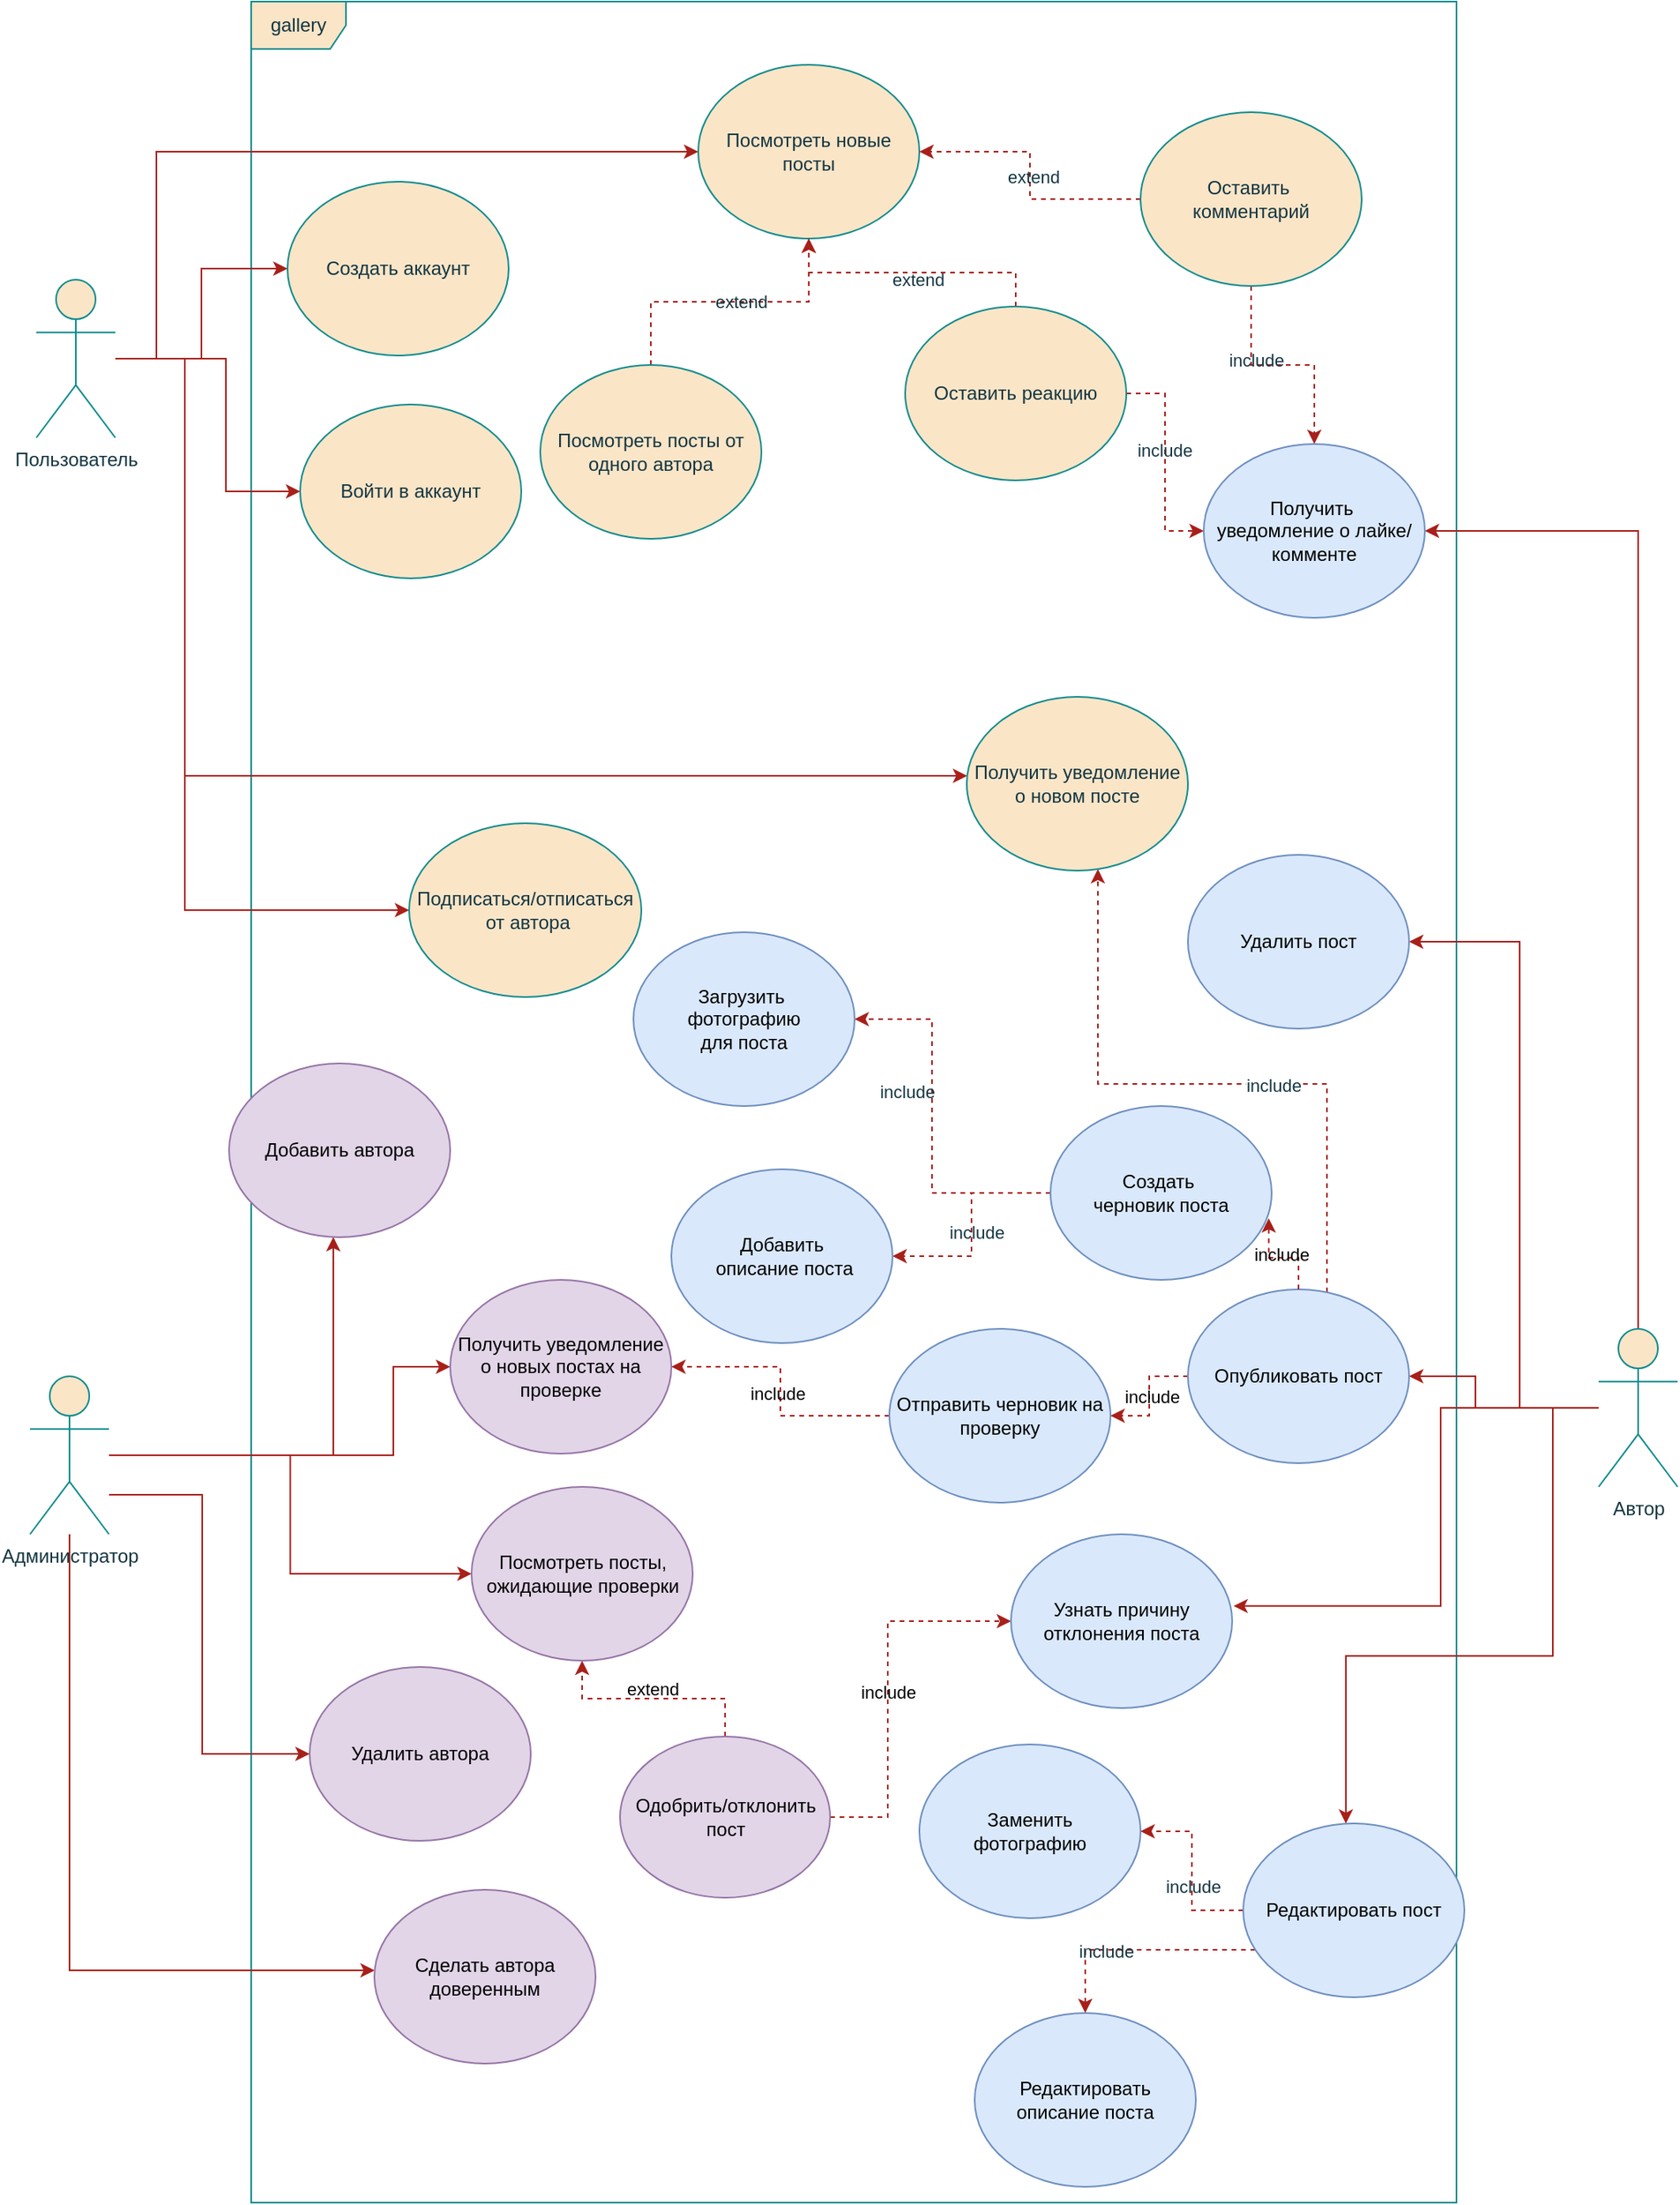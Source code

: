 <mxfile version="27.0.2">
  <diagram name="Page-1" id="oFOOEp3UU2TYJ0i6h3ON">
    <mxGraphModel dx="2192" dy="2088" grid="0" gridSize="10" guides="1" tooltips="1" connect="1" arrows="1" fold="1" page="1" pageScale="1" pageWidth="850" pageHeight="1100" math="0" shadow="0">
      <root>
        <mxCell id="0" />
        <mxCell id="1" parent="0" />
        <mxCell id="cEDViqXbyDxd-aa2Sm5a-1" value="gallery" style="shape=umlFrame;whiteSpace=wrap;html=1;pointerEvents=0;labelBackgroundColor=none;fillColor=#FAE5C7;strokeColor=#0F8B8D;fontColor=#143642;" parent="1" vertex="1">
          <mxGeometry x="-123" y="-100" width="763" height="1393" as="geometry" />
        </mxCell>
        <mxCell id="cEDViqXbyDxd-aa2Sm5a-2" value="Посмотреть новые посты" style="ellipse;whiteSpace=wrap;html=1;labelBackgroundColor=none;fillColor=#FAE5C7;strokeColor=#0F8B8D;fontColor=#143642;" parent="1" vertex="1">
          <mxGeometry x="160" y="-60" width="140" height="110" as="geometry" />
        </mxCell>
        <mxCell id="nFBgVGXP9jHNavNQWdns-4" style="edgeStyle=orthogonalEdgeStyle;rounded=0;orthogonalLoop=1;jettySize=auto;html=1;labelBackgroundColor=none;strokeColor=#A8201A;fontColor=default;dashed=1;" parent="1" source="cEDViqXbyDxd-aa2Sm5a-3" target="cEDViqXbyDxd-aa2Sm5a-2" edge="1">
          <mxGeometry relative="1" as="geometry" />
        </mxCell>
        <mxCell id="nFBgVGXP9jHNavNQWdns-5" value="extend" style="edgeLabel;html=1;align=center;verticalAlign=middle;resizable=0;points=[];labelBackgroundColor=none;fontColor=#143642;" parent="nFBgVGXP9jHNavNQWdns-4" vertex="1" connectable="0">
          <mxGeometry x="0.077" relative="1" as="geometry">
            <mxPoint as="offset" />
          </mxGeometry>
        </mxCell>
        <mxCell id="cEDViqXbyDxd-aa2Sm5a-3" value="Посмотреть посты от одного автора" style="ellipse;whiteSpace=wrap;html=1;labelBackgroundColor=none;fillColor=#FAE5C7;strokeColor=#0F8B8D;fontColor=#143642;" parent="1" vertex="1">
          <mxGeometry x="60" y="130" width="140" height="110" as="geometry" />
        </mxCell>
        <mxCell id="nFBgVGXP9jHNavNQWdns-8" style="edgeStyle=orthogonalEdgeStyle;rounded=0;orthogonalLoop=1;jettySize=auto;html=1;labelBackgroundColor=none;strokeColor=#A8201A;fontColor=default;dashed=1;" parent="1" source="cEDViqXbyDxd-aa2Sm5a-4" target="nFBgVGXP9jHNavNQWdns-6" edge="1">
          <mxGeometry relative="1" as="geometry">
            <Array as="points">
              <mxPoint x="308" y="654" />
              <mxPoint x="308" y="544" />
            </Array>
          </mxGeometry>
        </mxCell>
        <mxCell id="nFBgVGXP9jHNavNQWdns-9" value="include" style="edgeLabel;html=1;align=center;verticalAlign=middle;resizable=0;points=[];labelBackgroundColor=none;fontColor=#143642;" parent="nFBgVGXP9jHNavNQWdns-8" vertex="1" connectable="0">
          <mxGeometry x="0.069" y="-1" relative="1" as="geometry">
            <mxPoint x="-17" y="-14" as="offset" />
          </mxGeometry>
        </mxCell>
        <mxCell id="nFBgVGXP9jHNavNQWdns-11" style="edgeStyle=orthogonalEdgeStyle;rounded=0;orthogonalLoop=1;jettySize=auto;html=1;labelBackgroundColor=none;strokeColor=#A8201A;fontColor=default;dashed=1;" parent="1" source="cEDViqXbyDxd-aa2Sm5a-4" target="nFBgVGXP9jHNavNQWdns-10" edge="1">
          <mxGeometry relative="1" as="geometry" />
        </mxCell>
        <mxCell id="nFBgVGXP9jHNavNQWdns-12" value="include" style="edgeLabel;html=1;align=center;verticalAlign=middle;resizable=0;points=[];labelBackgroundColor=none;fontColor=#143642;" parent="nFBgVGXP9jHNavNQWdns-11" vertex="1" connectable="0">
          <mxGeometry x="0.069" y="3" relative="1" as="geometry">
            <mxPoint as="offset" />
          </mxGeometry>
        </mxCell>
        <mxCell id="nFBgVGXP9jHNavNQWdns-31" style="edgeStyle=orthogonalEdgeStyle;rounded=0;orthogonalLoop=1;jettySize=auto;html=1;strokeColor=#A8201A;fontColor=#143642;fillColor=#FAE5C7;dashed=1;" parent="1" source="wp1yp18Xr8gA60K6u6tG-16" target="nFBgVGXP9jHNavNQWdns-29" edge="1">
          <mxGeometry relative="1" as="geometry">
            <Array as="points">
              <mxPoint x="558" y="585" />
              <mxPoint x="413" y="585" />
            </Array>
          </mxGeometry>
        </mxCell>
        <mxCell id="nFBgVGXP9jHNavNQWdns-32" value="include" style="edgeLabel;html=1;align=center;verticalAlign=middle;resizable=0;points=[];strokeColor=#0F8B8D;fontColor=#143642;fillColor=#FAE5C7;" parent="nFBgVGXP9jHNavNQWdns-31" vertex="1" connectable="0">
          <mxGeometry x="-0.193" y="1" relative="1" as="geometry">
            <mxPoint as="offset" />
          </mxGeometry>
        </mxCell>
        <mxCell id="cEDViqXbyDxd-aa2Sm5a-4" value="Создать&amp;nbsp;&lt;div&gt;черновик поста&lt;/div&gt;" style="ellipse;whiteSpace=wrap;html=1;labelBackgroundColor=none;fillColor=#dae8fc;strokeColor=#6c8ebf;" parent="1" vertex="1">
          <mxGeometry x="383" y="599" width="140" height="110" as="geometry" />
        </mxCell>
        <mxCell id="nFBgVGXP9jHNavNQWdns-14" style="edgeStyle=orthogonalEdgeStyle;rounded=0;orthogonalLoop=1;jettySize=auto;html=1;labelBackgroundColor=none;strokeColor=#A8201A;fontColor=default;dashed=1;" parent="1" source="cEDViqXbyDxd-aa2Sm5a-5" target="nFBgVGXP9jHNavNQWdns-13" edge="1">
          <mxGeometry relative="1" as="geometry" />
        </mxCell>
        <mxCell id="nFBgVGXP9jHNavNQWdns-15" value="include" style="edgeLabel;html=1;align=center;verticalAlign=middle;resizable=0;points=[];labelBackgroundColor=none;fontColor=#143642;" parent="nFBgVGXP9jHNavNQWdns-14" vertex="1" connectable="0">
          <mxGeometry x="-0.176" relative="1" as="geometry">
            <mxPoint as="offset" />
          </mxGeometry>
        </mxCell>
        <mxCell id="nFBgVGXP9jHNavNQWdns-16" style="edgeStyle=orthogonalEdgeStyle;rounded=0;orthogonalLoop=1;jettySize=auto;html=1;labelBackgroundColor=none;strokeColor=#A8201A;fontColor=default;dashed=1;" parent="1" source="cEDViqXbyDxd-aa2Sm5a-5" target="cEDViqXbyDxd-aa2Sm5a-6" edge="1">
          <mxGeometry relative="1" as="geometry">
            <Array as="points">
              <mxPoint x="405" y="1133" />
            </Array>
          </mxGeometry>
        </mxCell>
        <mxCell id="nFBgVGXP9jHNavNQWdns-17" value="include" style="edgeLabel;html=1;align=center;verticalAlign=middle;resizable=0;points=[];labelBackgroundColor=none;fontColor=#143642;" parent="nFBgVGXP9jHNavNQWdns-16" vertex="1" connectable="0">
          <mxGeometry x="0.277" y="1" relative="1" as="geometry">
            <mxPoint as="offset" />
          </mxGeometry>
        </mxCell>
        <mxCell id="cEDViqXbyDxd-aa2Sm5a-5" value="Редактировать пост" style="ellipse;whiteSpace=wrap;html=1;labelBackgroundColor=none;fillColor=#dae8fc;strokeColor=#6c8ebf;" parent="1" vertex="1">
          <mxGeometry x="505" y="1053" width="140" height="110" as="geometry" />
        </mxCell>
        <mxCell id="cEDViqXbyDxd-aa2Sm5a-6" value="Редактировать описание поста" style="ellipse;whiteSpace=wrap;html=1;labelBackgroundColor=none;fillColor=#dae8fc;strokeColor=#6c8ebf;" parent="1" vertex="1">
          <mxGeometry x="335" y="1173" width="140" height="110" as="geometry" />
        </mxCell>
        <mxCell id="cEDViqXbyDxd-aa2Sm5a-7" value="Добавить автора" style="ellipse;whiteSpace=wrap;html=1;labelBackgroundColor=none;fillColor=#e1d5e7;strokeColor=#9673a6;" parent="1" vertex="1">
          <mxGeometry x="-137" y="572" width="140" height="110" as="geometry" />
        </mxCell>
        <mxCell id="cEDViqXbyDxd-aa2Sm5a-11" style="edgeStyle=orthogonalEdgeStyle;rounded=0;orthogonalLoop=1;jettySize=auto;html=1;entryX=0;entryY=0.5;entryDx=0;entryDy=0;strokeColor=#A8201A;fontColor=default;fillColor=#FAE5C7;labelBackgroundColor=none;" parent="1" source="cEDViqXbyDxd-aa2Sm5a-8" target="cEDViqXbyDxd-aa2Sm5a-2" edge="1">
          <mxGeometry relative="1" as="geometry">
            <Array as="points">
              <mxPoint x="-183" y="126" />
              <mxPoint x="-183" y="-5" />
            </Array>
          </mxGeometry>
        </mxCell>
        <mxCell id="nFBgVGXP9jHNavNQWdns-28" style="edgeStyle=orthogonalEdgeStyle;rounded=0;orthogonalLoop=1;jettySize=auto;html=1;entryX=0;entryY=0.5;entryDx=0;entryDy=0;labelBackgroundColor=none;strokeColor=#A8201A;fontColor=default;" parent="1" source="cEDViqXbyDxd-aa2Sm5a-8" target="nFBgVGXP9jHNavNQWdns-27" edge="1">
          <mxGeometry relative="1" as="geometry">
            <Array as="points">
              <mxPoint x="-165" y="126" />
              <mxPoint x="-165" y="475" />
            </Array>
          </mxGeometry>
        </mxCell>
        <mxCell id="nFBgVGXP9jHNavNQWdns-30" style="edgeStyle=orthogonalEdgeStyle;rounded=0;orthogonalLoop=1;jettySize=auto;html=1;labelBackgroundColor=none;strokeColor=#A8201A;fontColor=default;" parent="1" source="cEDViqXbyDxd-aa2Sm5a-8" target="nFBgVGXP9jHNavNQWdns-29" edge="1">
          <mxGeometry relative="1" as="geometry">
            <Array as="points">
              <mxPoint x="-165" y="126" />
              <mxPoint x="-165" y="390" />
            </Array>
          </mxGeometry>
        </mxCell>
        <mxCell id="wp1yp18Xr8gA60K6u6tG-4" style="edgeStyle=orthogonalEdgeStyle;rounded=0;orthogonalLoop=1;jettySize=auto;html=1;strokeColor=#A8201A;align=center;verticalAlign=middle;fontFamily=Helvetica;fontSize=11;fontColor=default;labelBackgroundColor=none;endArrow=classic;fillColor=#FAE5C7;" edge="1" parent="1" source="cEDViqXbyDxd-aa2Sm5a-8" target="wp1yp18Xr8gA60K6u6tG-3">
          <mxGeometry relative="1" as="geometry" />
        </mxCell>
        <mxCell id="wp1yp18Xr8gA60K6u6tG-5" style="edgeStyle=orthogonalEdgeStyle;rounded=0;orthogonalLoop=1;jettySize=auto;html=1;strokeColor=#A8201A;align=center;verticalAlign=middle;fontFamily=Helvetica;fontSize=11;fontColor=default;labelBackgroundColor=none;endArrow=classic;fillColor=#FAE5C7;" edge="1" parent="1" source="cEDViqXbyDxd-aa2Sm5a-8" target="wp1yp18Xr8gA60K6u6tG-2">
          <mxGeometry relative="1" as="geometry">
            <Array as="points">
              <mxPoint x="-139" y="126" />
              <mxPoint x="-139" y="210" />
            </Array>
          </mxGeometry>
        </mxCell>
        <mxCell id="cEDViqXbyDxd-aa2Sm5a-8" value="Пользователь" style="shape=umlActor;verticalLabelPosition=bottom;verticalAlign=top;html=1;outlineConnect=0;labelBackgroundColor=none;fillColor=#FAE5C7;strokeColor=#0F8B8D;fontColor=#143642;" parent="1" vertex="1">
          <mxGeometry x="-259" y="76" width="50" height="100" as="geometry" />
        </mxCell>
        <mxCell id="cEDViqXbyDxd-aa2Sm5a-13" style="edgeStyle=orthogonalEdgeStyle;rounded=0;orthogonalLoop=1;jettySize=auto;html=1;strokeColor=#A8201A;fontColor=default;fillColor=#FAE5C7;labelBackgroundColor=none;entryX=1;entryY=0.5;entryDx=0;entryDy=0;" parent="1" source="cEDViqXbyDxd-aa2Sm5a-9" target="wp1yp18Xr8gA60K6u6tG-16" edge="1">
          <mxGeometry relative="1" as="geometry">
            <Array as="points">
              <mxPoint x="652" y="790" />
              <mxPoint x="652" y="770" />
            </Array>
          </mxGeometry>
        </mxCell>
        <mxCell id="cEDViqXbyDxd-aa2Sm5a-14" style="edgeStyle=orthogonalEdgeStyle;rounded=0;orthogonalLoop=1;jettySize=auto;html=1;strokeColor=#A8201A;fontColor=default;fillColor=#FAE5C7;labelBackgroundColor=none;" parent="1" source="cEDViqXbyDxd-aa2Sm5a-9" target="cEDViqXbyDxd-aa2Sm5a-5" edge="1">
          <mxGeometry relative="1" as="geometry">
            <Array as="points">
              <mxPoint x="701" y="790" />
              <mxPoint x="701" y="947" />
              <mxPoint x="570" y="947" />
            </Array>
          </mxGeometry>
        </mxCell>
        <mxCell id="cEDViqXbyDxd-aa2Sm5a-21" style="edgeStyle=orthogonalEdgeStyle;rounded=0;orthogonalLoop=1;jettySize=auto;html=1;entryX=1;entryY=0.5;entryDx=0;entryDy=0;strokeColor=#A8201A;fontColor=default;fillColor=#FAE5C7;labelBackgroundColor=none;" parent="1" source="cEDViqXbyDxd-aa2Sm5a-9" target="cEDViqXbyDxd-aa2Sm5a-19" edge="1">
          <mxGeometry relative="1" as="geometry">
            <Array as="points">
              <mxPoint x="680" y="790" />
              <mxPoint x="680" y="495" />
            </Array>
          </mxGeometry>
        </mxCell>
        <mxCell id="nFBgVGXP9jHNavNQWdns-26" style="edgeStyle=orthogonalEdgeStyle;rounded=0;orthogonalLoop=1;jettySize=auto;html=1;labelBackgroundColor=none;strokeColor=#A8201A;fontColor=default;" parent="1" source="cEDViqXbyDxd-aa2Sm5a-9" target="nFBgVGXP9jHNavNQWdns-21" edge="1">
          <mxGeometry relative="1" as="geometry">
            <Array as="points">
              <mxPoint x="755" y="235" />
            </Array>
          </mxGeometry>
        </mxCell>
        <mxCell id="cEDViqXbyDxd-aa2Sm5a-9" value="Автор&lt;span style=&quot;color: rgba(0, 0, 0, 0); font-family: monospace; font-size: 0px; text-align: start;&quot;&gt;%3CmxGraphModel%3E%3Croot%3E%3CmxCell%20id%3D%220%22%2F%3E%3CmxCell%20id%3D%221%22%20parent%3D%220%22%2F%3E%3CmxCell%20id%3D%222%22%20value%3D%22%D0%9F%D0%BE%D0%BB%D1%8C%D0%B7%D0%BE%D0%B2%D0%B0%D1%82%D0%B5%D0%BB%D1%8C%22%20style%3D%22shape%3DumlActor%3BverticalLabelPosition%3Dbottom%3BverticalAlign%3Dtop%3Bhtml%3D1%3BoutlineConnect%3D0%3B%22%20vertex%3D%221%22%20parent%3D%221%22%3E%3CmxGeometry%20x%3D%22-110%22%20y%3D%22220%22%20width%3D%2250%22%20height%3D%22100%22%20as%3D%22geometry%22%2F%3E%3C%2FmxCell%3E%3C%2Froot%3E%3C%2FmxGraphModel%3E&lt;/span&gt;" style="shape=umlActor;verticalLabelPosition=bottom;verticalAlign=top;html=1;outlineConnect=0;labelBackgroundColor=none;fillColor=#FAE5C7;strokeColor=#0F8B8D;fontColor=#143642;" parent="1" vertex="1">
          <mxGeometry x="730" y="740" width="50" height="100" as="geometry" />
        </mxCell>
        <mxCell id="cEDViqXbyDxd-aa2Sm5a-16" style="edgeStyle=orthogonalEdgeStyle;rounded=0;orthogonalLoop=1;jettySize=auto;html=1;strokeColor=#A8201A;fontColor=default;fillColor=#FAE5C7;labelBackgroundColor=none;" parent="1" source="cEDViqXbyDxd-aa2Sm5a-10" target="cEDViqXbyDxd-aa2Sm5a-7" edge="1">
          <mxGeometry relative="1" as="geometry">
            <Array as="points">
              <mxPoint x="-71" y="820" />
            </Array>
          </mxGeometry>
        </mxCell>
        <mxCell id="wp1yp18Xr8gA60K6u6tG-10" style="edgeStyle=orthogonalEdgeStyle;rounded=0;orthogonalLoop=1;jettySize=auto;html=1;strokeColor=#A8201A;align=center;verticalAlign=middle;fontFamily=Helvetica;fontSize=11;fontColor=default;labelBackgroundColor=none;endArrow=classic;fillColor=#FAE5C7;" edge="1" parent="1" source="cEDViqXbyDxd-aa2Sm5a-10" target="wp1yp18Xr8gA60K6u6tG-9">
          <mxGeometry relative="1" as="geometry" />
        </mxCell>
        <mxCell id="wp1yp18Xr8gA60K6u6tG-23" style="edgeStyle=orthogonalEdgeStyle;shape=connector;rounded=0;orthogonalLoop=1;jettySize=auto;html=1;strokeColor=#A8201A;align=center;verticalAlign=middle;fontFamily=Helvetica;fontSize=11;fontColor=default;labelBackgroundColor=none;endArrow=classic;fillColor=#FAE5C7;" edge="1" parent="1" source="cEDViqXbyDxd-aa2Sm5a-10" target="wp1yp18Xr8gA60K6u6tG-21">
          <mxGeometry relative="1" as="geometry">
            <Array as="points">
              <mxPoint x="-33" y="820" />
              <mxPoint x="-33" y="764" />
            </Array>
          </mxGeometry>
        </mxCell>
        <mxCell id="wp1yp18Xr8gA60K6u6tG-30" style="edgeStyle=orthogonalEdgeStyle;shape=connector;rounded=0;orthogonalLoop=1;jettySize=auto;html=1;strokeColor=#A8201A;align=center;verticalAlign=middle;fontFamily=Helvetica;fontSize=11;fontColor=default;labelBackgroundColor=none;endArrow=classic;fillColor=#FAE5C7;" edge="1" parent="1" source="cEDViqXbyDxd-aa2Sm5a-10" target="wp1yp18Xr8gA60K6u6tG-29">
          <mxGeometry relative="1" as="geometry">
            <Array as="points">
              <mxPoint x="-238" y="1146" />
            </Array>
          </mxGeometry>
        </mxCell>
        <mxCell id="cEDViqXbyDxd-aa2Sm5a-10" value="Администратор" style="shape=umlActor;verticalLabelPosition=bottom;verticalAlign=top;html=1;outlineConnect=0;labelBackgroundColor=none;fillColor=#FAE5C7;strokeColor=#0F8B8D;fontColor=#143642;" parent="1" vertex="1">
          <mxGeometry x="-263" y="770" width="50" height="100" as="geometry" />
        </mxCell>
        <mxCell id="cEDViqXbyDxd-aa2Sm5a-17" value="Удалить автора" style="ellipse;whiteSpace=wrap;html=1;labelBackgroundColor=none;fillColor=#e1d5e7;strokeColor=#9673a6;" parent="1" vertex="1">
          <mxGeometry x="-86" y="954" width="140" height="110" as="geometry" />
        </mxCell>
        <mxCell id="cEDViqXbyDxd-aa2Sm5a-18" style="edgeStyle=orthogonalEdgeStyle;rounded=0;orthogonalLoop=1;jettySize=auto;html=1;strokeColor=#A8201A;fontColor=default;fillColor=#FAE5C7;labelBackgroundColor=none;" parent="1" source="cEDViqXbyDxd-aa2Sm5a-10" target="cEDViqXbyDxd-aa2Sm5a-17" edge="1">
          <mxGeometry relative="1" as="geometry">
            <mxPoint x="10" y="840" as="sourcePoint" />
            <mxPoint x="170" y="775" as="targetPoint" />
            <Array as="points">
              <mxPoint x="-154" y="845" />
              <mxPoint x="-154" y="1009" />
            </Array>
          </mxGeometry>
        </mxCell>
        <mxCell id="cEDViqXbyDxd-aa2Sm5a-19" value="Удалить пост" style="ellipse;whiteSpace=wrap;html=1;labelBackgroundColor=none;fillColor=#dae8fc;strokeColor=#6c8ebf;" parent="1" vertex="1">
          <mxGeometry x="470" y="440" width="140" height="110" as="geometry" />
        </mxCell>
        <mxCell id="nFBgVGXP9jHNavNQWdns-2" style="edgeStyle=orthogonalEdgeStyle;rounded=0;orthogonalLoop=1;jettySize=auto;html=1;labelBackgroundColor=none;strokeColor=#A8201A;fontColor=default;dashed=1;" parent="1" source="nFBgVGXP9jHNavNQWdns-1" target="cEDViqXbyDxd-aa2Sm5a-2" edge="1">
          <mxGeometry relative="1" as="geometry" />
        </mxCell>
        <mxCell id="nFBgVGXP9jHNavNQWdns-3" value="extend" style="edgeLabel;html=1;align=center;verticalAlign=middle;resizable=0;points=[];labelBackgroundColor=none;fontColor=#143642;" parent="nFBgVGXP9jHNavNQWdns-2" vertex="1" connectable="0">
          <mxGeometry x="-0.007" y="-2" relative="1" as="geometry">
            <mxPoint as="offset" />
          </mxGeometry>
        </mxCell>
        <mxCell id="nFBgVGXP9jHNavNQWdns-23" style="edgeStyle=orthogonalEdgeStyle;rounded=0;orthogonalLoop=1;jettySize=auto;html=1;labelBackgroundColor=none;strokeColor=#A8201A;fontColor=default;dashed=1;" parent="1" source="nFBgVGXP9jHNavNQWdns-1" target="nFBgVGXP9jHNavNQWdns-21" edge="1">
          <mxGeometry relative="1" as="geometry" />
        </mxCell>
        <mxCell id="nFBgVGXP9jHNavNQWdns-24" value="include" style="edgeLabel;html=1;align=center;verticalAlign=middle;resizable=0;points=[];labelBackgroundColor=none;fontColor=#143642;" parent="nFBgVGXP9jHNavNQWdns-23" vertex="1" connectable="0">
          <mxGeometry x="-0.243" y="3" relative="1" as="geometry">
            <mxPoint as="offset" />
          </mxGeometry>
        </mxCell>
        <mxCell id="nFBgVGXP9jHNavNQWdns-1" value="Оставить&amp;nbsp;&lt;div&gt;комментарий&lt;/div&gt;" style="ellipse;whiteSpace=wrap;html=1;labelBackgroundColor=none;fillColor=#FAE5C7;strokeColor=#0F8B8D;fontColor=#143642;" parent="1" vertex="1">
          <mxGeometry x="440" y="-30" width="140" height="110" as="geometry" />
        </mxCell>
        <mxCell id="nFBgVGXP9jHNavNQWdns-6" value="Загрузить&amp;nbsp;&lt;div&gt;фотографию&lt;/div&gt;&lt;div&gt;для поста&lt;/div&gt;" style="ellipse;whiteSpace=wrap;html=1;labelBackgroundColor=none;fillColor=#dae8fc;strokeColor=#6c8ebf;" parent="1" vertex="1">
          <mxGeometry x="119" y="489" width="140" height="110" as="geometry" />
        </mxCell>
        <mxCell id="nFBgVGXP9jHNavNQWdns-10" value="Добавить&lt;div&gt;&amp;nbsp;описание поста&lt;/div&gt;" style="ellipse;whiteSpace=wrap;html=1;labelBackgroundColor=none;fillColor=#dae8fc;strokeColor=#6c8ebf;" parent="1" vertex="1">
          <mxGeometry x="143" y="639" width="140" height="110" as="geometry" />
        </mxCell>
        <mxCell id="nFBgVGXP9jHNavNQWdns-13" value="Заменить&lt;div&gt;фотографию&lt;/div&gt;" style="ellipse;whiteSpace=wrap;html=1;labelBackgroundColor=none;fillColor=#dae8fc;strokeColor=#6c8ebf;" parent="1" vertex="1">
          <mxGeometry x="300" y="1003" width="140" height="110" as="geometry" />
        </mxCell>
        <mxCell id="nFBgVGXP9jHNavNQWdns-19" style="edgeStyle=orthogonalEdgeStyle;rounded=0;orthogonalLoop=1;jettySize=auto;html=1;labelBackgroundColor=none;strokeColor=#A8201A;fontColor=default;dashed=1;" parent="1" source="nFBgVGXP9jHNavNQWdns-18" target="cEDViqXbyDxd-aa2Sm5a-2" edge="1">
          <mxGeometry relative="1" as="geometry" />
        </mxCell>
        <mxCell id="nFBgVGXP9jHNavNQWdns-20" value="extend" style="edgeLabel;html=1;align=center;verticalAlign=middle;resizable=0;points=[];labelBackgroundColor=none;fontColor=#143642;" parent="nFBgVGXP9jHNavNQWdns-19" vertex="1" connectable="0">
          <mxGeometry x="-0.039" y="4" relative="1" as="geometry">
            <mxPoint as="offset" />
          </mxGeometry>
        </mxCell>
        <mxCell id="nFBgVGXP9jHNavNQWdns-22" style="edgeStyle=orthogonalEdgeStyle;rounded=0;orthogonalLoop=1;jettySize=auto;html=1;labelBackgroundColor=none;strokeColor=#A8201A;fontColor=default;dashed=1;" parent="1" source="nFBgVGXP9jHNavNQWdns-18" target="nFBgVGXP9jHNavNQWdns-21" edge="1">
          <mxGeometry relative="1" as="geometry" />
        </mxCell>
        <mxCell id="nFBgVGXP9jHNavNQWdns-25" value="include" style="edgeLabel;html=1;align=center;verticalAlign=middle;resizable=0;points=[];labelBackgroundColor=none;fontColor=#143642;" parent="nFBgVGXP9jHNavNQWdns-22" vertex="1" connectable="0">
          <mxGeometry x="-0.113" y="-1" relative="1" as="geometry">
            <mxPoint as="offset" />
          </mxGeometry>
        </mxCell>
        <mxCell id="nFBgVGXP9jHNavNQWdns-18" value="Оставить реакцию" style="ellipse;whiteSpace=wrap;html=1;labelBackgroundColor=none;fillColor=#FAE5C7;strokeColor=#0F8B8D;fontColor=#143642;" parent="1" vertex="1">
          <mxGeometry x="291" y="93" width="140" height="110" as="geometry" />
        </mxCell>
        <mxCell id="nFBgVGXP9jHNavNQWdns-21" value="Получить&amp;nbsp;&lt;div&gt;уведомление о лайке/комменте&lt;/div&gt;" style="ellipse;whiteSpace=wrap;html=1;labelBackgroundColor=none;fillColor=#dae8fc;strokeColor=#6c8ebf;" parent="1" vertex="1">
          <mxGeometry x="480" y="180" width="140" height="110" as="geometry" />
        </mxCell>
        <mxCell id="nFBgVGXP9jHNavNQWdns-27" value="Подписаться/отписаться&lt;div&gt;&amp;nbsp;от автора&lt;/div&gt;" style="ellipse;whiteSpace=wrap;html=1;labelBackgroundColor=none;fillColor=#FAE5C7;strokeColor=#0F8B8D;fontColor=#143642;" parent="1" vertex="1">
          <mxGeometry x="-23" y="420" width="147" height="110" as="geometry" />
        </mxCell>
        <mxCell id="nFBgVGXP9jHNavNQWdns-29" value="Получить уведомление о новом посте" style="ellipse;whiteSpace=wrap;html=1;labelBackgroundColor=none;fillColor=#FAE5C7;strokeColor=#0F8B8D;fontColor=#143642;" parent="1" vertex="1">
          <mxGeometry x="330" y="340" width="140" height="110" as="geometry" />
        </mxCell>
        <mxCell id="wp1yp18Xr8gA60K6u6tG-2" value="Войти в аккаунт" style="ellipse;whiteSpace=wrap;html=1;labelBackgroundColor=none;fillColor=#FAE5C7;strokeColor=#0F8B8D;fontColor=#143642;" vertex="1" parent="1">
          <mxGeometry x="-92" y="155" width="140" height="110" as="geometry" />
        </mxCell>
        <mxCell id="wp1yp18Xr8gA60K6u6tG-3" value="Создать аккаунт" style="ellipse;whiteSpace=wrap;html=1;labelBackgroundColor=none;fillColor=#FAE5C7;strokeColor=#0F8B8D;fontColor=#143642;" vertex="1" parent="1">
          <mxGeometry x="-100" y="14" width="140" height="110" as="geometry" />
        </mxCell>
        <mxCell id="wp1yp18Xr8gA60K6u6tG-13" style="edgeStyle=orthogonalEdgeStyle;shape=connector;rounded=0;orthogonalLoop=1;jettySize=auto;html=1;strokeColor=#A8201A;align=center;verticalAlign=middle;fontFamily=Helvetica;fontSize=11;fontColor=default;labelBackgroundColor=none;endArrow=classic;fillColor=#FAE5C7;dashed=1;" edge="1" parent="1" source="wp1yp18Xr8gA60K6u6tG-11" target="wp1yp18Xr8gA60K6u6tG-9">
          <mxGeometry relative="1" as="geometry" />
        </mxCell>
        <mxCell id="wp1yp18Xr8gA60K6u6tG-14" value="extend" style="edgeLabel;html=1;align=center;verticalAlign=middle;resizable=0;points=[];fontFamily=Helvetica;fontSize=11;fontColor=default;labelBackgroundColor=none;" vertex="1" connectable="0" parent="wp1yp18Xr8gA60K6u6tG-13">
          <mxGeometry x="-0.225" relative="1" as="geometry">
            <mxPoint x="-17" y="-6" as="offset" />
          </mxGeometry>
        </mxCell>
        <mxCell id="wp1yp18Xr8gA60K6u6tG-9" value="Посмотреть посты, ожидающие проверки" style="ellipse;whiteSpace=wrap;html=1;labelBackgroundColor=none;fillColor=#e1d5e7;strokeColor=#9673a6;" vertex="1" parent="1">
          <mxGeometry x="16.5" y="840" width="140" height="110" as="geometry" />
        </mxCell>
        <mxCell id="wp1yp18Xr8gA60K6u6tG-25" style="edgeStyle=orthogonalEdgeStyle;shape=connector;rounded=0;orthogonalLoop=1;jettySize=auto;html=1;entryX=0;entryY=0.5;entryDx=0;entryDy=0;strokeColor=#A8201A;align=center;verticalAlign=middle;fontFamily=Helvetica;fontSize=11;fontColor=default;labelBackgroundColor=none;endArrow=classic;fillColor=#FAE5C7;dashed=1;" edge="1" parent="1" source="wp1yp18Xr8gA60K6u6tG-11" target="wp1yp18Xr8gA60K6u6tG-24">
          <mxGeometry relative="1" as="geometry">
            <Array as="points">
              <mxPoint x="280" y="1049" />
              <mxPoint x="280" y="925" />
            </Array>
          </mxGeometry>
        </mxCell>
        <mxCell id="wp1yp18Xr8gA60K6u6tG-26" value="include" style="edgeLabel;html=1;align=center;verticalAlign=middle;resizable=0;points=[];fontFamily=Helvetica;fontSize=11;fontColor=default;labelBackgroundColor=none;" vertex="1" connectable="0" parent="wp1yp18Xr8gA60K6u6tG-25">
          <mxGeometry x="-0.029" relative="1" as="geometry">
            <mxPoint as="offset" />
          </mxGeometry>
        </mxCell>
        <mxCell id="wp1yp18Xr8gA60K6u6tG-11" value="Одобрить/отклонить пост" style="ellipse;whiteSpace=wrap;html=1;labelBackgroundColor=none;fillColor=#e1d5e7;strokeColor=#9673a6;" vertex="1" parent="1">
          <mxGeometry x="110.5" y="998" width="133" height="102" as="geometry" />
        </mxCell>
        <mxCell id="wp1yp18Xr8gA60K6u6tG-22" style="edgeStyle=orthogonalEdgeStyle;shape=connector;rounded=0;orthogonalLoop=1;jettySize=auto;html=1;strokeColor=#A8201A;align=center;verticalAlign=middle;fontFamily=Helvetica;fontSize=11;fontColor=default;labelBackgroundColor=none;endArrow=classic;fillColor=#FAE5C7;dashed=1;" edge="1" parent="1" source="wp1yp18Xr8gA60K6u6tG-15" target="wp1yp18Xr8gA60K6u6tG-21">
          <mxGeometry relative="1" as="geometry" />
        </mxCell>
        <mxCell id="wp1yp18Xr8gA60K6u6tG-28" value="include" style="edgeLabel;html=1;align=center;verticalAlign=middle;resizable=0;points=[];fontFamily=Helvetica;fontSize=11;fontColor=default;labelBackgroundColor=none;" vertex="1" connectable="0" parent="wp1yp18Xr8gA60K6u6tG-22">
          <mxGeometry x="-0.015" y="2" relative="1" as="geometry">
            <mxPoint as="offset" />
          </mxGeometry>
        </mxCell>
        <mxCell id="wp1yp18Xr8gA60K6u6tG-15" value="Отправить черновик на проверку" style="ellipse;whiteSpace=wrap;html=1;labelBackgroundColor=none;fillColor=#dae8fc;strokeColor=#6c8ebf;" vertex="1" parent="1">
          <mxGeometry x="281" y="740" width="140" height="110" as="geometry" />
        </mxCell>
        <mxCell id="wp1yp18Xr8gA60K6u6tG-19" style="edgeStyle=orthogonalEdgeStyle;shape=connector;rounded=0;orthogonalLoop=1;jettySize=auto;html=1;strokeColor=#A8201A;align=center;verticalAlign=middle;fontFamily=Helvetica;fontSize=11;fontColor=default;labelBackgroundColor=none;endArrow=classic;fillColor=#FAE5C7;dashed=1;" edge="1" parent="1" source="wp1yp18Xr8gA60K6u6tG-16" target="wp1yp18Xr8gA60K6u6tG-15">
          <mxGeometry relative="1" as="geometry" />
        </mxCell>
        <mxCell id="wp1yp18Xr8gA60K6u6tG-20" value="include" style="edgeLabel;html=1;align=center;verticalAlign=middle;resizable=0;points=[];fontFamily=Helvetica;fontSize=11;fontColor=default;labelBackgroundColor=none;" vertex="1" connectable="0" parent="wp1yp18Xr8gA60K6u6tG-19">
          <mxGeometry x="-0.003" y="1" relative="1" as="geometry">
            <mxPoint as="offset" />
          </mxGeometry>
        </mxCell>
        <mxCell id="wp1yp18Xr8gA60K6u6tG-16" value="Опубликовать пост" style="ellipse;whiteSpace=wrap;html=1;labelBackgroundColor=none;fillColor=#dae8fc;strokeColor=#6c8ebf;" vertex="1" parent="1">
          <mxGeometry x="470" y="715" width="140" height="110" as="geometry" />
        </mxCell>
        <mxCell id="wp1yp18Xr8gA60K6u6tG-17" style="edgeStyle=orthogonalEdgeStyle;shape=connector;rounded=0;orthogonalLoop=1;jettySize=auto;html=1;entryX=0.987;entryY=0.646;entryDx=0;entryDy=0;entryPerimeter=0;strokeColor=#A8201A;align=center;verticalAlign=middle;fontFamily=Helvetica;fontSize=11;fontColor=default;labelBackgroundColor=none;endArrow=classic;fillColor=#FAE5C7;dashed=1;" edge="1" parent="1" source="wp1yp18Xr8gA60K6u6tG-16" target="cEDViqXbyDxd-aa2Sm5a-4">
          <mxGeometry relative="1" as="geometry" />
        </mxCell>
        <mxCell id="wp1yp18Xr8gA60K6u6tG-18" value="include" style="edgeLabel;html=1;align=center;verticalAlign=middle;resizable=0;points=[];fontFamily=Helvetica;fontSize=11;fontColor=default;labelBackgroundColor=none;" vertex="1" connectable="0" parent="wp1yp18Xr8gA60K6u6tG-17">
          <mxGeometry x="-0.022" y="-2" relative="1" as="geometry">
            <mxPoint as="offset" />
          </mxGeometry>
        </mxCell>
        <mxCell id="wp1yp18Xr8gA60K6u6tG-21" value="Получить уведомление о новых постах на проверке" style="ellipse;whiteSpace=wrap;html=1;labelBackgroundColor=none;fillColor=#e1d5e7;strokeColor=#9673a6;" vertex="1" parent="1">
          <mxGeometry x="3" y="709" width="140" height="110" as="geometry" />
        </mxCell>
        <mxCell id="wp1yp18Xr8gA60K6u6tG-24" value="Узнать причину отклонения поста" style="ellipse;whiteSpace=wrap;html=1;labelBackgroundColor=none;fillColor=#dae8fc;strokeColor=#6c8ebf;" vertex="1" parent="1">
          <mxGeometry x="358" y="870" width="140" height="110" as="geometry" />
        </mxCell>
        <mxCell id="wp1yp18Xr8gA60K6u6tG-27" style="edgeStyle=orthogonalEdgeStyle;shape=connector;rounded=0;orthogonalLoop=1;jettySize=auto;html=1;entryX=1.006;entryY=0.413;entryDx=0;entryDy=0;entryPerimeter=0;strokeColor=#A8201A;align=center;verticalAlign=middle;fontFamily=Helvetica;fontSize=11;fontColor=default;labelBackgroundColor=none;endArrow=classic;fillColor=#FAE5C7;" edge="1" parent="1" source="cEDViqXbyDxd-aa2Sm5a-9" target="wp1yp18Xr8gA60K6u6tG-24">
          <mxGeometry relative="1" as="geometry">
            <Array as="points">
              <mxPoint x="630" y="790" />
              <mxPoint x="630" y="915" />
            </Array>
          </mxGeometry>
        </mxCell>
        <mxCell id="wp1yp18Xr8gA60K6u6tG-29" value="Сделать автора доверенным" style="ellipse;whiteSpace=wrap;html=1;labelBackgroundColor=none;fillColor=#e1d5e7;strokeColor=#9673a6;" vertex="1" parent="1">
          <mxGeometry x="-45" y="1095" width="140" height="110" as="geometry" />
        </mxCell>
      </root>
    </mxGraphModel>
  </diagram>
</mxfile>
